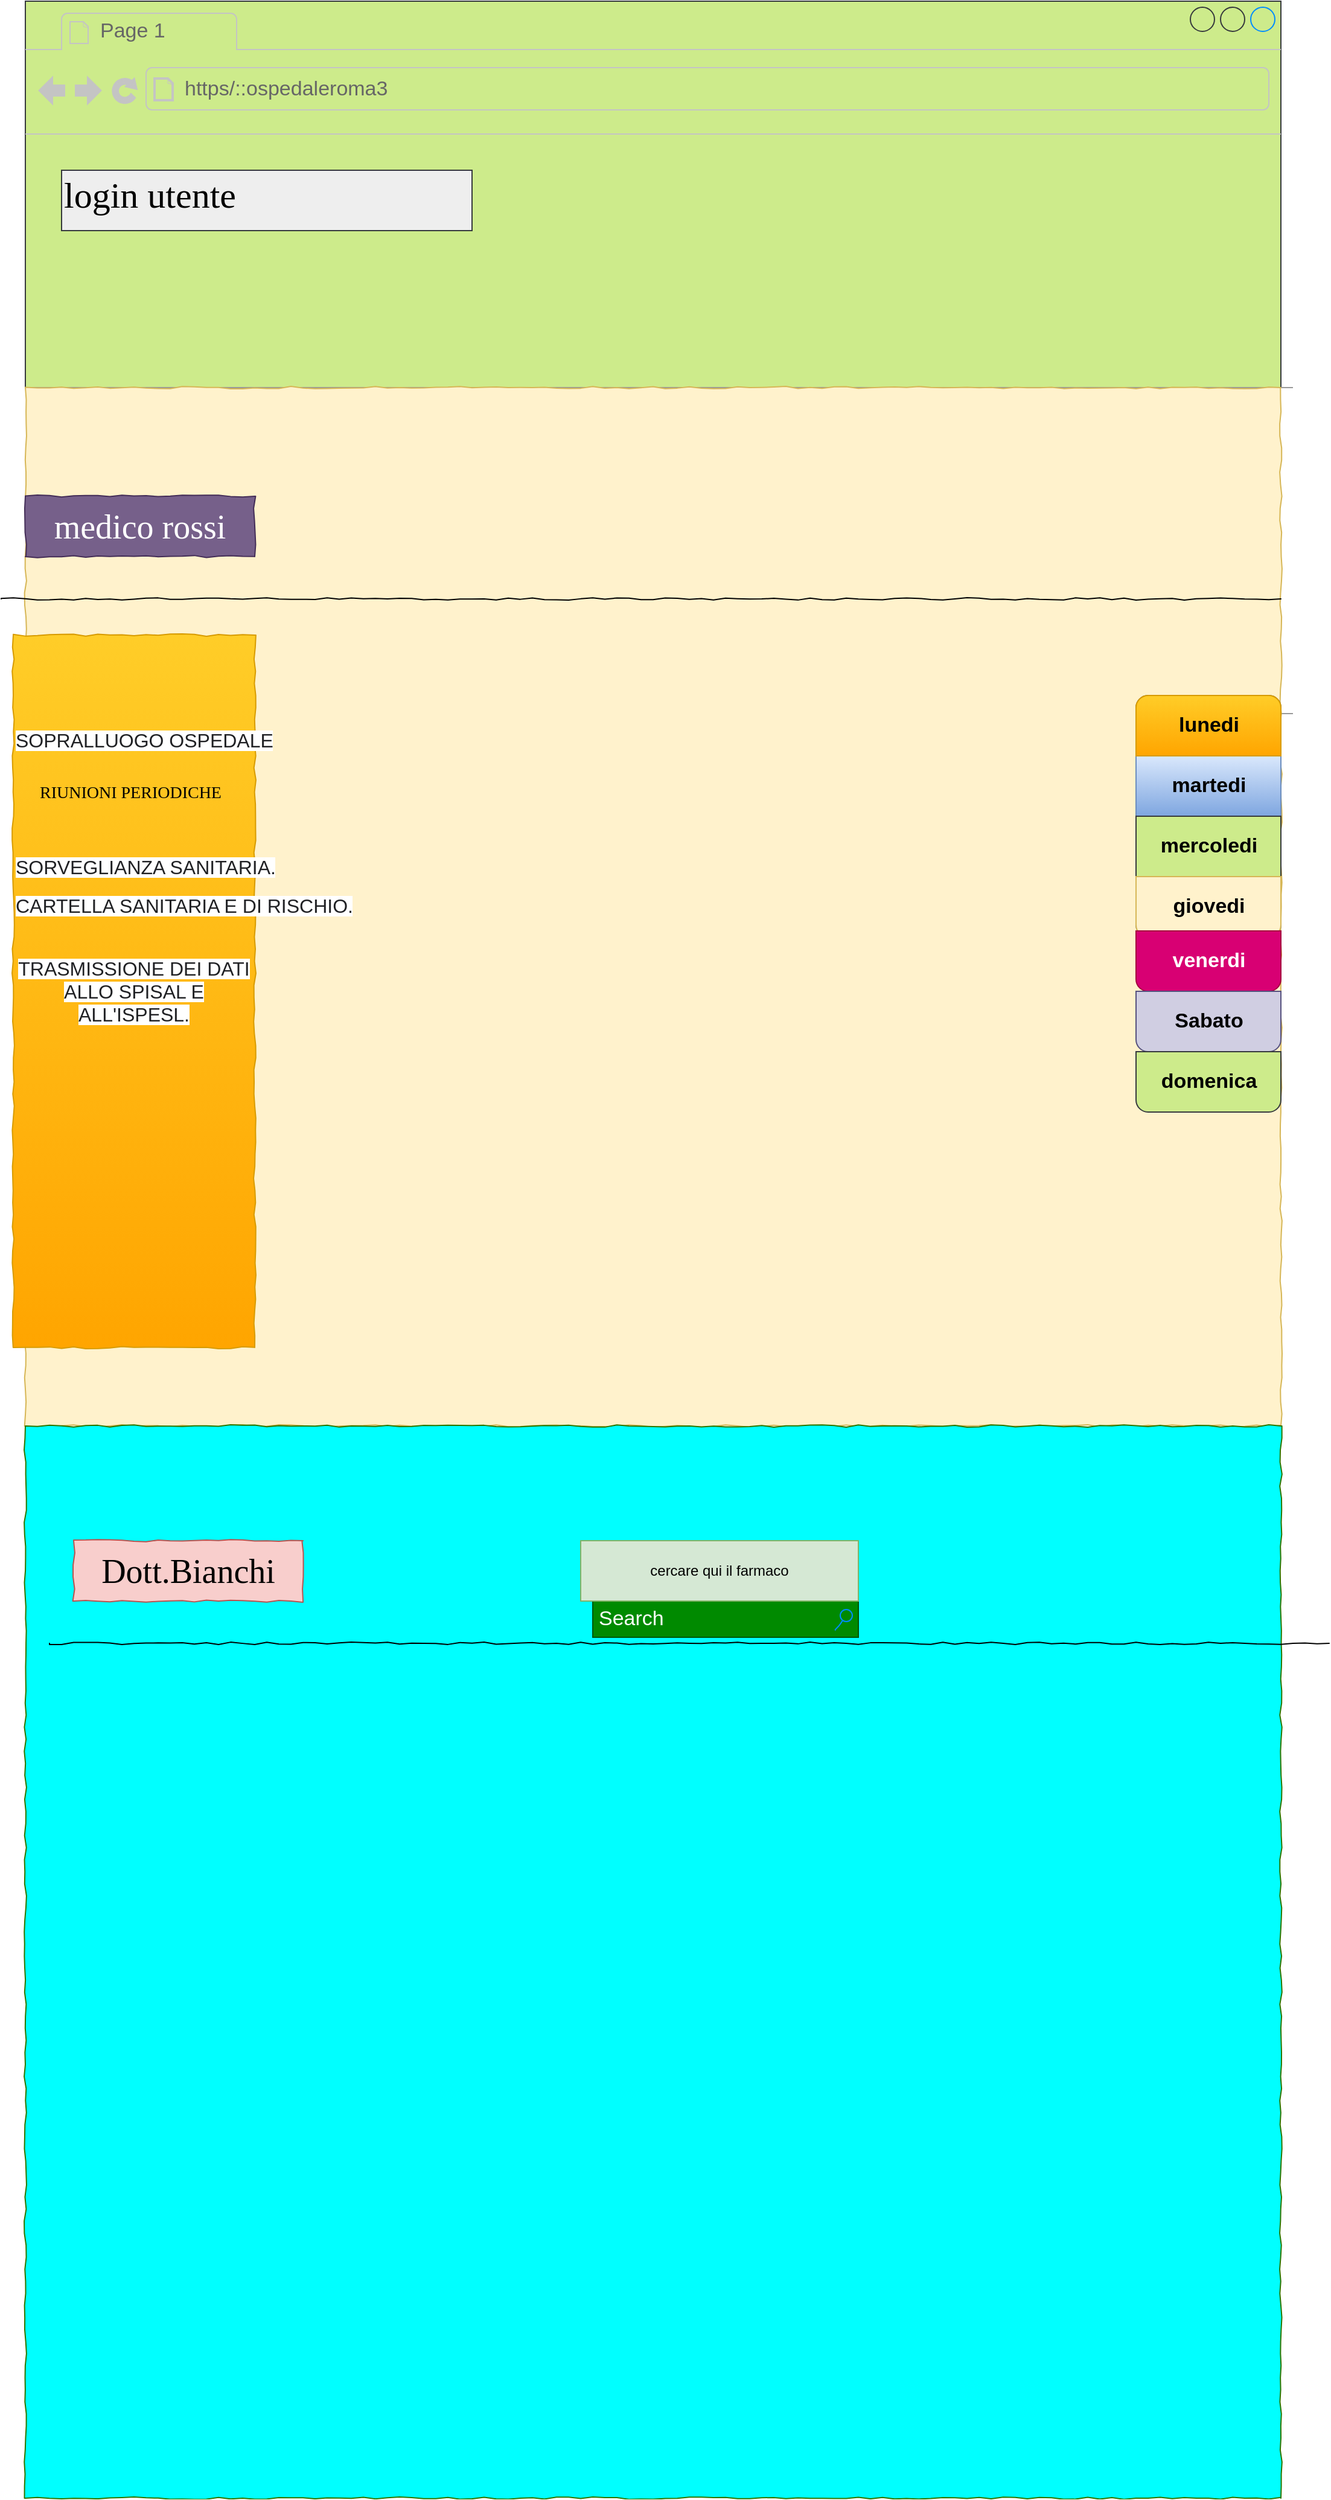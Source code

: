 <mxfile version="14.6.10" type="device"><diagram name="Page-1" id="2cc2dc42-3aac-f2a9-1cec-7a8b7cbee084"><mxGraphModel dx="1422" dy="794" grid="1" gridSize="10" guides="1" tooltips="1" connect="1" arrows="1" fold="1" page="1" pageScale="1" pageWidth="1100" pageHeight="850" background="#ffffff" math="0" shadow="0"><root><mxCell id="0"/><mxCell id="1" parent="0"/><mxCell id="7026571954dc6520-1" value="" style="strokeWidth=1;shadow=0;dashed=0;align=center;html=1;shape=mxgraph.mockup.containers.browserWindow;rSize=0;strokeColor=#36393d;mainText=,;recursiveResize=0;rounded=0;labelBackgroundColor=none;fontFamily=Verdana;fontSize=12;fillColor=#cdeb8b;" parent="1" vertex="1"><mxGeometry x="60" y="30" width="1040" height="320" as="geometry"/></mxCell><mxCell id="7026571954dc6520-2" value="Page 1" style="strokeWidth=1;shadow=0;dashed=0;align=center;html=1;shape=mxgraph.mockup.containers.anchor;fontSize=17;fontColor=#666666;align=left;" parent="7026571954dc6520-1" vertex="1"><mxGeometry x="60" y="12" width="110" height="26" as="geometry"/></mxCell><mxCell id="7026571954dc6520-3" value="&lt;font style=&quot;vertical-align: inherit&quot;&gt;&lt;font style=&quot;vertical-align: inherit&quot;&gt;https/::ospedaleroma3&lt;/font&gt;&lt;/font&gt;" style="strokeWidth=1;shadow=0;dashed=0;align=center;html=1;shape=mxgraph.mockup.containers.anchor;rSize=0;fontSize=17;fontColor=#666666;align=left;" parent="7026571954dc6520-1" vertex="1"><mxGeometry x="130" y="60" width="250" height="26" as="geometry"/></mxCell><mxCell id="7026571954dc6520-4" value="&lt;font style=&quot;vertical-align: inherit&quot;&gt;&lt;font style=&quot;vertical-align: inherit&quot;&gt;login utente&lt;/font&gt;&lt;/font&gt;" style="text;html=1;points=[];align=left;verticalAlign=top;spacingTop=-4;fontSize=30;fontFamily=Verdana;fillColor=#eeeeee;strokeColor=#36393d;" parent="7026571954dc6520-1" vertex="1"><mxGeometry x="30" y="140" width="340" height="50" as="geometry"/></mxCell><mxCell id="7026571954dc6520-15" value="" style="verticalLabelPosition=bottom;shadow=0;dashed=0;align=center;html=1;verticalAlign=top;strokeWidth=1;shape=mxgraph.mockup.markup.line;strokeColor=#999999;rounded=0;labelBackgroundColor=none;fillColor=#ffffff;fontFamily=Verdana;fontSize=12;fontColor=#000000;" parent="7026571954dc6520-1" vertex="1"><mxGeometry y="310" width="1050" height="20" as="geometry"/></mxCell><mxCell id="7026571954dc6520-21" value="" style="verticalLabelPosition=bottom;shadow=0;dashed=0;align=center;html=1;verticalAlign=top;strokeWidth=1;shape=mxgraph.mockup.markup.line;strokeColor=#999999;rounded=0;labelBackgroundColor=none;fillColor=#ffffff;fontFamily=Verdana;fontSize=12;fontColor=#000000;" parent="7026571954dc6520-1" vertex="1"><mxGeometry y="580" width="1050" height="20" as="geometry"/></mxCell><mxCell id="5mhlJB5A3amZQCoE5rON-2" value="" style="shape=image;html=1;verticalAlign=top;verticalLabelPosition=bottom;labelBackgroundColor=#ffffff;imageAspect=0;aspect=fixed;image=https://cdn4.iconfinder.com/data/icons/essential-app-2/16/user-avatar-human-admin-login-128.png" parent="7026571954dc6520-1" vertex="1"><mxGeometry x="220" y="140" width="50" height="50" as="geometry"/></mxCell><mxCell id="nN8HUeQOsSFfYinmpu2I-1" value="" style="whiteSpace=wrap;html=1;rounded=0;shadow=0;labelBackgroundColor=none;strokeColor=#d6b656;strokeWidth=1;fillColor=#fff2cc;fontFamily=Verdana;fontSize=12;align=center;comic=1;" vertex="1" parent="1"><mxGeometry x="60" y="350" width="1040" height="860" as="geometry"/></mxCell><mxCell id="nN8HUeQOsSFfYinmpu2I-2" value="&lt;font style=&quot;vertical-align: inherit&quot;&gt;&lt;font style=&quot;vertical-align: inherit&quot;&gt;medico rossi&lt;/font&gt;&lt;/font&gt;" style="whiteSpace=wrap;html=1;rounded=0;shadow=0;labelBackgroundColor=none;strokeWidth=1;fontFamily=Verdana;fontSize=28;align=center;comic=1;fillColor=#76608a;strokeColor=#432D57;fontColor=#ffffff;" vertex="1" parent="1"><mxGeometry x="60" y="440" width="190" height="50" as="geometry"/></mxCell><mxCell id="nN8HUeQOsSFfYinmpu2I-3" value="&lt;span style=&quot;color: rgb(32 , 33 , 36) ; font-family: &amp;#34;arial&amp;#34; , sans-serif ; font-size: 16px ; text-align: left ; background-color: rgb(255 , 255 , 255)&quot;&gt;&lt;font style=&quot;vertical-align: inherit&quot;&gt;&lt;font style=&quot;vertical-align: inherit&quot;&gt;&lt;font style=&quot;vertical-align: inherit&quot;&gt;&lt;font style=&quot;vertical-align: inherit&quot;&gt;&lt;font style=&quot;vertical-align: inherit&quot;&gt;&lt;font style=&quot;vertical-align: inherit&quot;&gt;TRASMISSIONE DEI DATI ALLO SPISAL E ALL'ISPESL.&lt;/font&gt;&lt;/font&gt;&lt;/font&gt;&lt;/font&gt;&lt;/font&gt;&lt;/font&gt;&lt;/span&gt;" style="whiteSpace=wrap;html=1;rounded=0;shadow=0;labelBackgroundColor=none;strokeWidth=1;fillColor=#ffcd28;fontFamily=Verdana;fontSize=12;align=center;comic=1;gradientColor=#ffa500;strokeColor=#d79b00;" vertex="1" parent="1"><mxGeometry x="50" y="555" width="200" height="590" as="geometry"/></mxCell><mxCell id="nN8HUeQOsSFfYinmpu2I-4" value="" style="line;strokeWidth=1;html=1;rounded=0;shadow=0;labelBackgroundColor=none;fillColor=none;fontFamily=Verdana;fontSize=14;fontColor=#000000;align=center;comic=1;" vertex="1" parent="1"><mxGeometry x="40" y="520" width="1060" height="10" as="geometry"/></mxCell><mxCell id="nN8HUeQOsSFfYinmpu2I-5" value="&lt;span style=&quot;color: rgb(32 , 33 , 36) ; font-family: &amp;#34;arial&amp;#34; , sans-serif ; font-size: 16px ; background-color: rgb(255 , 255 , 255)&quot;&gt;&lt;font style=&quot;vertical-align: inherit&quot;&gt;&lt;font style=&quot;vertical-align: inherit&quot;&gt;SOPRALLUOGO OSPEDALE&lt;/font&gt;&lt;/font&gt;&lt;/span&gt;" style="text;html=1;points=[];align=left;verticalAlign=top;spacingTop=-4;fontSize=14;fontFamily=Verdana" vertex="1" parent="1"><mxGeometry x="50" y="630" width="70" height="20" as="geometry"/></mxCell><mxCell id="nN8HUeQOsSFfYinmpu2I-6" value="&lt;font style=&quot;vertical-align: inherit&quot;&gt;&lt;font style=&quot;vertical-align: inherit&quot;&gt;RIUNIONI PERIODICHE&lt;/font&gt;&lt;/font&gt;" style="text;html=1;points=[];align=left;verticalAlign=top;spacingTop=-4;fontSize=14;fontFamily=Verdana" vertex="1" parent="1"><mxGeometry x="70" y="675" width="170" height="60" as="geometry"/></mxCell><mxCell id="nN8HUeQOsSFfYinmpu2I-7" value="&lt;span style=&quot;color: rgb(32 , 33 , 36) ; font-family: &amp;#34;arial&amp;#34; , sans-serif ; font-size: 16px ; background-color: rgb(255 , 255 , 255)&quot;&gt;&lt;font style=&quot;vertical-align: inherit&quot;&gt;&lt;font style=&quot;vertical-align: inherit&quot;&gt;SORVEGLIANZA SANITARIA.&lt;/font&gt;&lt;/font&gt;&lt;/span&gt;" style="text;html=1;points=[];align=left;verticalAlign=top;spacingTop=-4;fontSize=14;fontFamily=Verdana" vertex="1" parent="1"><mxGeometry x="50" y="735" width="170" height="20" as="geometry"/></mxCell><mxCell id="nN8HUeQOsSFfYinmpu2I-8" value="&lt;span style=&quot;color: rgb(32 , 33 , 36) ; font-family: &amp;#34;arial&amp;#34; , sans-serif ; font-size: 16px ; background-color: rgb(255 , 255 , 255)&quot;&gt;&lt;font style=&quot;vertical-align: inherit&quot;&gt;&lt;font style=&quot;vertical-align: inherit&quot;&gt;CARTELLA SANITARIA E DI RISCHIO.&lt;/font&gt;&lt;/font&gt;&lt;/span&gt;" style="text;html=1;points=[];align=left;verticalAlign=top;spacingTop=-4;fontSize=14;fontFamily=Verdana" vertex="1" parent="1"><mxGeometry x="50" y="766.5" width="30" height="27" as="geometry"/></mxCell><mxCell id="nN8HUeQOsSFfYinmpu2I-9" value="" style="strokeWidth=1;shadow=0;dashed=0;align=center;html=1;shape=mxgraph.mockup.rrect;rSize=10;strokeColor=#666666;gradientColor=#b3b3b3;fillColor=#f5f5f5;" vertex="1" parent="1"><mxGeometry x="980" y="605" width="120" height="200" as="geometry"/></mxCell><mxCell id="nN8HUeQOsSFfYinmpu2I-10" value="&lt;font style=&quot;vertical-align: inherit&quot;&gt;&lt;font style=&quot;vertical-align: inherit&quot;&gt;martedi&lt;/font&gt;&lt;/font&gt;" style="strokeColor=#6c8ebf;fillColor=#dae8fc;gradientColor=#7ea6e0;strokeWidth=1;shadow=0;dashed=0;align=center;html=1;shape=mxgraph.mockup.rrect;rSize=0;fontSize=17;fontStyle=1;resizeWidth=1;" vertex="1" parent="nN8HUeQOsSFfYinmpu2I-9"><mxGeometry width="120" height="50" relative="1" as="geometry"><mxPoint y="50" as="offset"/></mxGeometry></mxCell><mxCell id="nN8HUeQOsSFfYinmpu2I-11" value="&lt;font style=&quot;vertical-align: inherit&quot;&gt;&lt;font style=&quot;vertical-align: inherit&quot;&gt;mercoledi&lt;/font&gt;&lt;/font&gt;" style="strokeColor=#36393d;fillColor=#cdeb8b;strokeWidth=1;shadow=0;dashed=0;align=center;html=1;shape=mxgraph.mockup.rrect;rSize=0;fontSize=17;fontStyle=1;resizeWidth=1;" vertex="1" parent="nN8HUeQOsSFfYinmpu2I-9"><mxGeometry width="120" height="50" relative="1" as="geometry"><mxPoint y="100" as="offset"/></mxGeometry></mxCell><mxCell id="nN8HUeQOsSFfYinmpu2I-12" value="&lt;font style=&quot;vertical-align: inherit&quot;&gt;&lt;font style=&quot;vertical-align: inherit&quot;&gt;giovedi&lt;/font&gt;&lt;/font&gt;" style="strokeColor=#d6b656;fillColor=#fff2cc;strokeWidth=1;shadow=0;dashed=0;align=center;html=1;shape=mxgraph.mockup.bottomButton;rSize=10;fontSize=17;fontStyle=1;resizeWidth=1;" vertex="1" parent="nN8HUeQOsSFfYinmpu2I-9"><mxGeometry y="1" width="120" height="50" relative="1" as="geometry"><mxPoint y="-50" as="offset"/></mxGeometry></mxCell><mxCell id="nN8HUeQOsSFfYinmpu2I-13" value="&lt;font style=&quot;vertical-align: inherit&quot;&gt;&lt;font style=&quot;vertical-align: inherit&quot;&gt;lunedi&lt;/font&gt;&lt;/font&gt;" style="strokeWidth=1;shadow=0;dashed=0;align=center;html=1;shape=mxgraph.mockup.topButton;rSize=10;fontSize=17;fontStyle=1;fillColor=#ffcd28;strokeColor=#d79b00;resizeWidth=1;gradientColor=#ffa500;" vertex="1" parent="nN8HUeQOsSFfYinmpu2I-9"><mxGeometry width="120" height="50" relative="1" as="geometry"/></mxCell><mxCell id="nN8HUeQOsSFfYinmpu2I-14" value="&lt;font style=&quot;vertical-align: inherit&quot;&gt;&lt;font style=&quot;vertical-align: inherit&quot;&gt;venerdi&lt;/font&gt;&lt;/font&gt;" style="strokeColor=#A50040;fillColor=#d80073;strokeWidth=1;shadow=0;dashed=0;align=center;html=1;shape=mxgraph.mockup.bottomButton;rSize=10;fontSize=17;fontColor=#ffffff;fontStyle=1;resizeWidth=1;" vertex="1" parent="nN8HUeQOsSFfYinmpu2I-9"><mxGeometry y="1" width="120" height="50" relative="1" as="geometry"><mxPoint y="-5" as="offset"/></mxGeometry></mxCell><mxCell id="nN8HUeQOsSFfYinmpu2I-15" value="&lt;font style=&quot;vertical-align: inherit&quot;&gt;&lt;font style=&quot;vertical-align: inherit&quot;&gt;Sabato&lt;/font&gt;&lt;/font&gt;" style="strokeColor=#56517e;fillColor=#d0cee2;strokeWidth=1;shadow=0;dashed=0;align=center;html=1;shape=mxgraph.mockup.bottomButton;rSize=10;fontSize=17;fontStyle=1;resizeWidth=1;" vertex="1" parent="nN8HUeQOsSFfYinmpu2I-9"><mxGeometry y="1" width="120" height="50" relative="1" as="geometry"><mxPoint y="45" as="offset"/></mxGeometry></mxCell><mxCell id="nN8HUeQOsSFfYinmpu2I-16" value="&lt;font style=&quot;vertical-align: inherit&quot;&gt;&lt;font style=&quot;vertical-align: inherit&quot;&gt;domenica&lt;/font&gt;&lt;/font&gt;" style="strokeColor=#36393d;fillColor=#cdeb8b;strokeWidth=1;shadow=0;dashed=0;align=center;html=1;shape=mxgraph.mockup.bottomButton;rSize=10;fontSize=17;fontStyle=1;resizeWidth=1;" vertex="1" parent="nN8HUeQOsSFfYinmpu2I-9"><mxGeometry y="1" width="120" height="50" relative="1" as="geometry"><mxPoint y="95" as="offset"/></mxGeometry></mxCell><mxCell id="nN8HUeQOsSFfYinmpu2I-17" value="" style="whiteSpace=wrap;html=1;rounded=0;shadow=0;labelBackgroundColor=none;strokeColor=#2D7600;strokeWidth=1;fontFamily=Verdana;fontSize=12;fontColor=#ffffff;align=center;comic=1;fillColor=#00FFFF;" vertex="1" parent="1"><mxGeometry x="60" y="1210" width="1040" height="888" as="geometry"/></mxCell><mxCell id="nN8HUeQOsSFfYinmpu2I-18" value="&lt;font style=&quot;vertical-align: inherit&quot;&gt;&lt;font style=&quot;vertical-align: inherit&quot;&gt;Dott.Bianchi&lt;/font&gt;&lt;/font&gt;" style="whiteSpace=wrap;html=1;rounded=0;shadow=0;labelBackgroundColor=none;strokeWidth=1;fontFamily=Verdana;fontSize=28;align=center;comic=1;fillColor=#f8cecc;strokeColor=#b85450;" vertex="1" parent="1"><mxGeometry x="100" y="1305" width="190" height="50" as="geometry"/></mxCell><mxCell id="nN8HUeQOsSFfYinmpu2I-19" value="Search" style="strokeWidth=1;shadow=0;dashed=0;align=center;html=1;shape=mxgraph.mockup.forms.searchBox;strokeColor=#005700;mainText=;strokeColor2=#008cff;fontColor=#ffffff;fontSize=17;align=left;spacingLeft=3;rounded=0;labelBackgroundColor=none;comic=1;fillColor=#008a00;" vertex="1" parent="1"><mxGeometry x="530" y="1355" width="220" height="30" as="geometry"/></mxCell><mxCell id="nN8HUeQOsSFfYinmpu2I-21" value="" style="line;strokeWidth=1;html=1;rounded=0;shadow=0;labelBackgroundColor=none;fillColor=none;fontFamily=Verdana;fontSize=14;fontColor=#000000;align=center;comic=1;" vertex="1" parent="1"><mxGeometry x="80" y="1385" width="1060" height="10" as="geometry"/></mxCell><mxCell id="nN8HUeQOsSFfYinmpu2I-49" value="&lt;font style=&quot;vertical-align: inherit&quot;&gt;&lt;font style=&quot;vertical-align: inherit&quot;&gt;cercare qui il farmaco&lt;/font&gt;&lt;/font&gt;" style="text;html=1;strokeColor=#82b366;fillColor=#d5e8d4;align=center;verticalAlign=middle;whiteSpace=wrap;rounded=0;" vertex="1" parent="1"><mxGeometry x="520" y="1305" width="230" height="50" as="geometry"/></mxCell><mxCell id="nN8HUeQOsSFfYinmpu2I-50" value="" style="shape=image;html=1;verticalAlign=top;verticalLabelPosition=bottom;labelBackgroundColor=#ffffff;imageAspect=0;aspect=fixed;image=https://cdn3.iconfinder.com/data/icons/user-interface-169/32/logout-128.png;fillColor=#00FFFF;" vertex="1" parent="1"><mxGeometry x="1020" y="1227" width="73" height="73" as="geometry"/></mxCell><mxCell id="nN8HUeQOsSFfYinmpu2I-51" value="" style="shape=image;html=1;verticalAlign=top;verticalLabelPosition=bottom;labelBackgroundColor=#ffffff;imageAspect=0;aspect=fixed;image=https://cdn4.iconfinder.com/data/icons/glyphs/24/icons_exit2-128.png;fillColor=#00FFFF;" vertex="1" parent="1"><mxGeometry x="990" y="381" width="88" height="88" as="geometry"/></mxCell></root></mxGraphModel></diagram></mxfile>